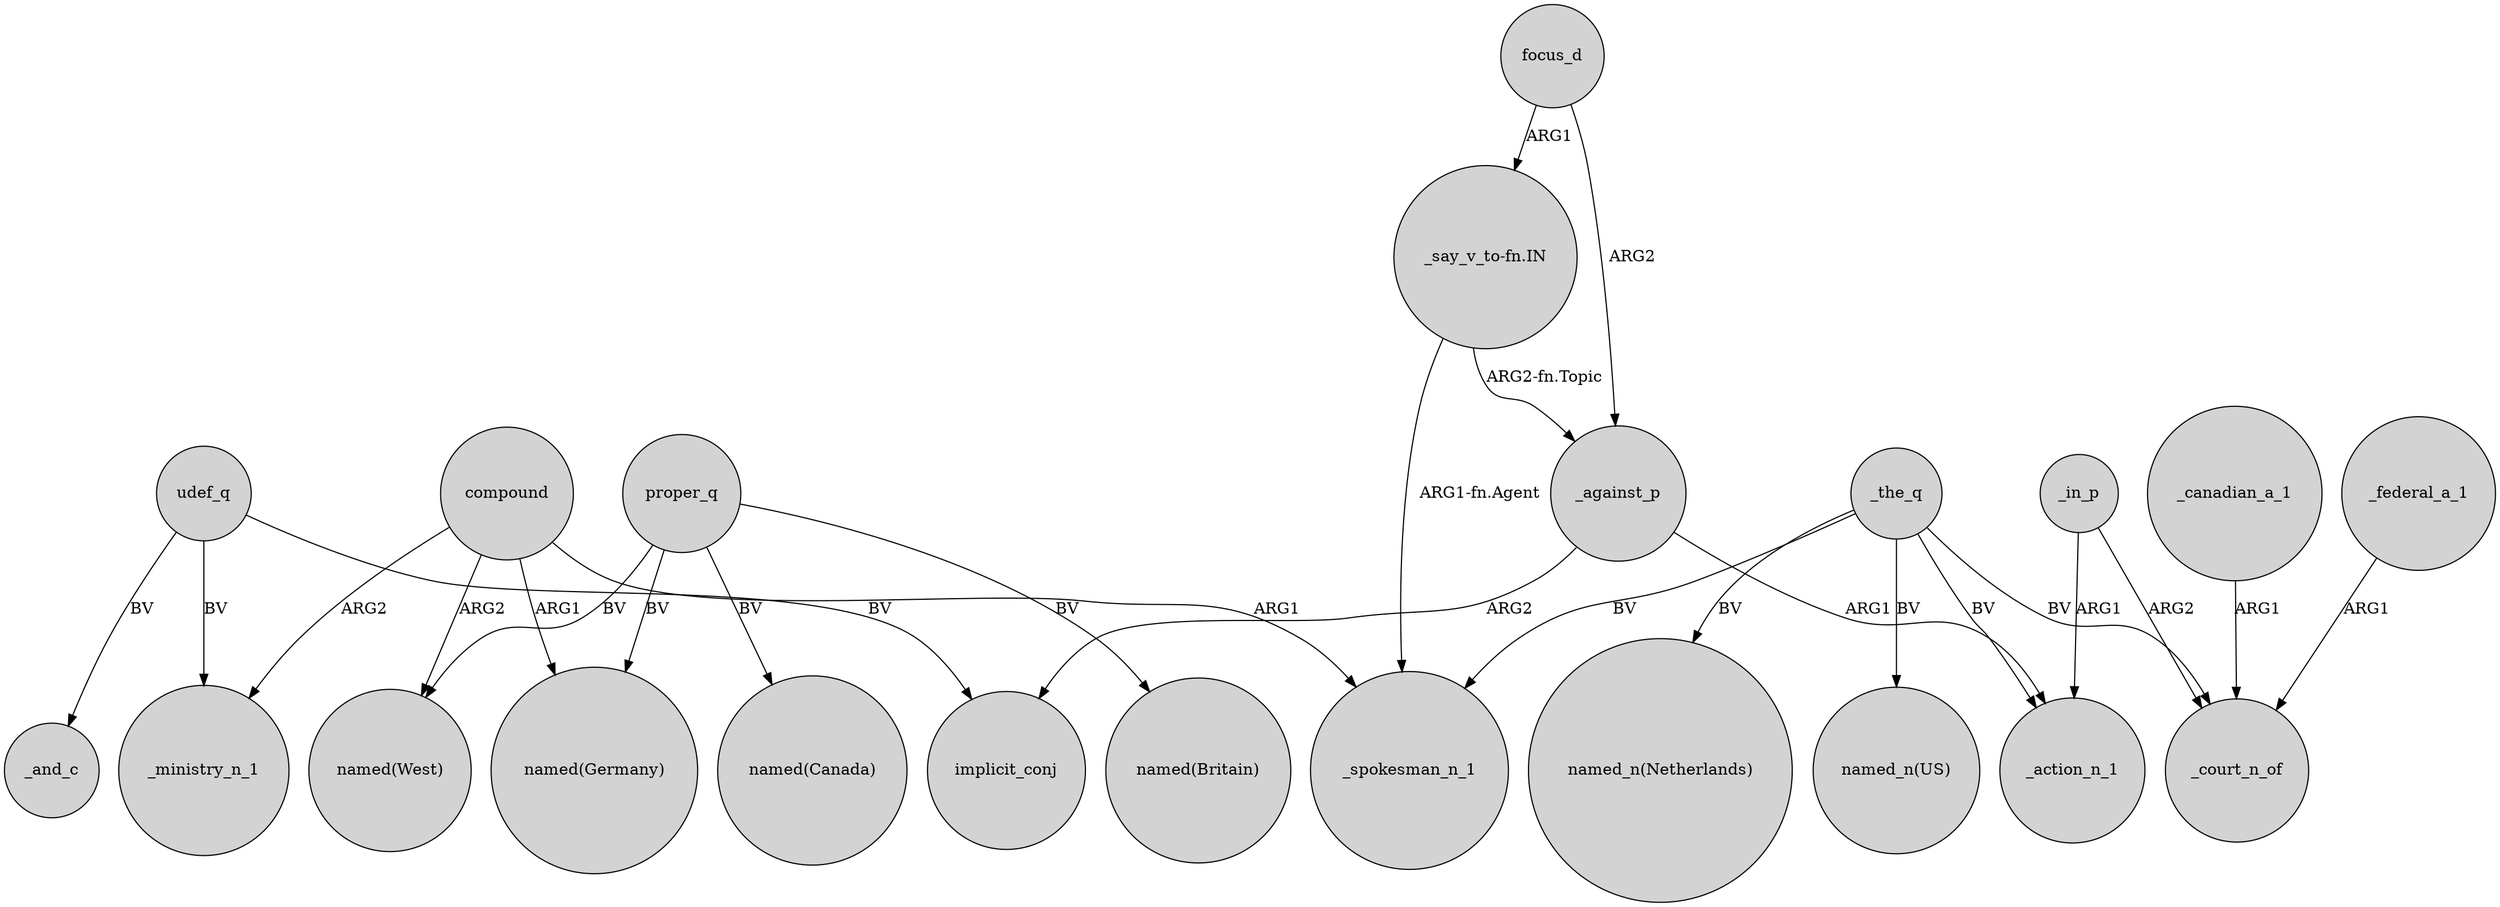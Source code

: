 digraph {
	node [shape=circle style=filled]
	_against_p -> implicit_conj [label=ARG2]
	compound -> "named(West)" [label=ARG2]
	_the_q -> _action_n_1 [label=BV]
	proper_q -> "named(Germany)" [label=BV]
	proper_q -> "named(Canada)" [label=BV]
	_the_q -> "named_n(Netherlands)" [label=BV]
	_in_p -> _action_n_1 [label=ARG1]
	compound -> _ministry_n_1 [label=ARG2]
	udef_q -> _ministry_n_1 [label=BV]
	_the_q -> _court_n_of [label=BV]
	proper_q -> "named(West)" [label=BV]
	udef_q -> implicit_conj [label=BV]
	_against_p -> _action_n_1 [label=ARG1]
	focus_d -> _against_p [label=ARG2]
	_the_q -> "named_n(US)" [label=BV]
	"_say_v_to-fn.IN" -> _spokesman_n_1 [label="ARG1-fn.Agent"]
	_canadian_a_1 -> _court_n_of [label=ARG1]
	_in_p -> _court_n_of [label=ARG2]
	compound -> _spokesman_n_1 [label=ARG1]
	compound -> "named(Germany)" [label=ARG1]
	"_say_v_to-fn.IN" -> _against_p [label="ARG2-fn.Topic"]
	_federal_a_1 -> _court_n_of [label=ARG1]
	_the_q -> _spokesman_n_1 [label=BV]
	udef_q -> _and_c [label=BV]
	focus_d -> "_say_v_to-fn.IN" [label=ARG1]
	proper_q -> "named(Britain)" [label=BV]
}
